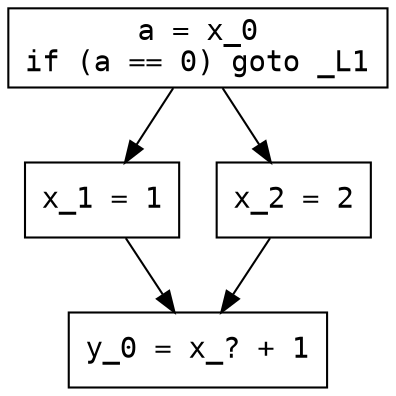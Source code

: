 digraph G {
    a [shape = box, fontname = "monospace", label = "a = x_0\nif (a == 0) goto _L1"];
    b [shape = box, fontname = "monospace", label = "x_1 = 1"];
    c [shape = box, fontname = "monospace", label = "x_2 = 2"];
    d [shape = box, fontname = "monospace", label = "y_0 = x_? + 1"];
    a -> b;
    a -> c;
    b -> d;
    c -> d;
}
